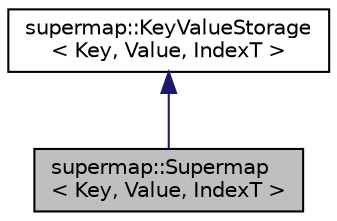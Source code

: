digraph "supermap::Supermap&lt; Key, Value, IndexT &gt;"
{
 // LATEX_PDF_SIZE
  edge [fontname="Helvetica",fontsize="10",labelfontname="Helvetica",labelfontsize="10"];
  node [fontname="Helvetica",fontsize="10",shape=record];
  Node1 [label="supermap::Supermap\l\< Key, Value, IndexT \>",height=0.2,width=0.4,color="black", fillcolor="grey75", style="filled", fontcolor="black",tooltip="Key-value storage. Stores all values on disk. The index is partially stored in RAM...."];
  Node2 -> Node1 [dir="back",color="midnightblue",fontsize="10",style="solid",fontname="Helvetica"];
  Node2 [label="supermap::KeyValueStorage\l\< Key, Value, IndexT \>",height=0.2,width=0.4,color="black", fillcolor="white", style="filled",URL="$classsupermap_1_1KeyValueStorage.html",tooltip="An abstract key-value storage."];
}
